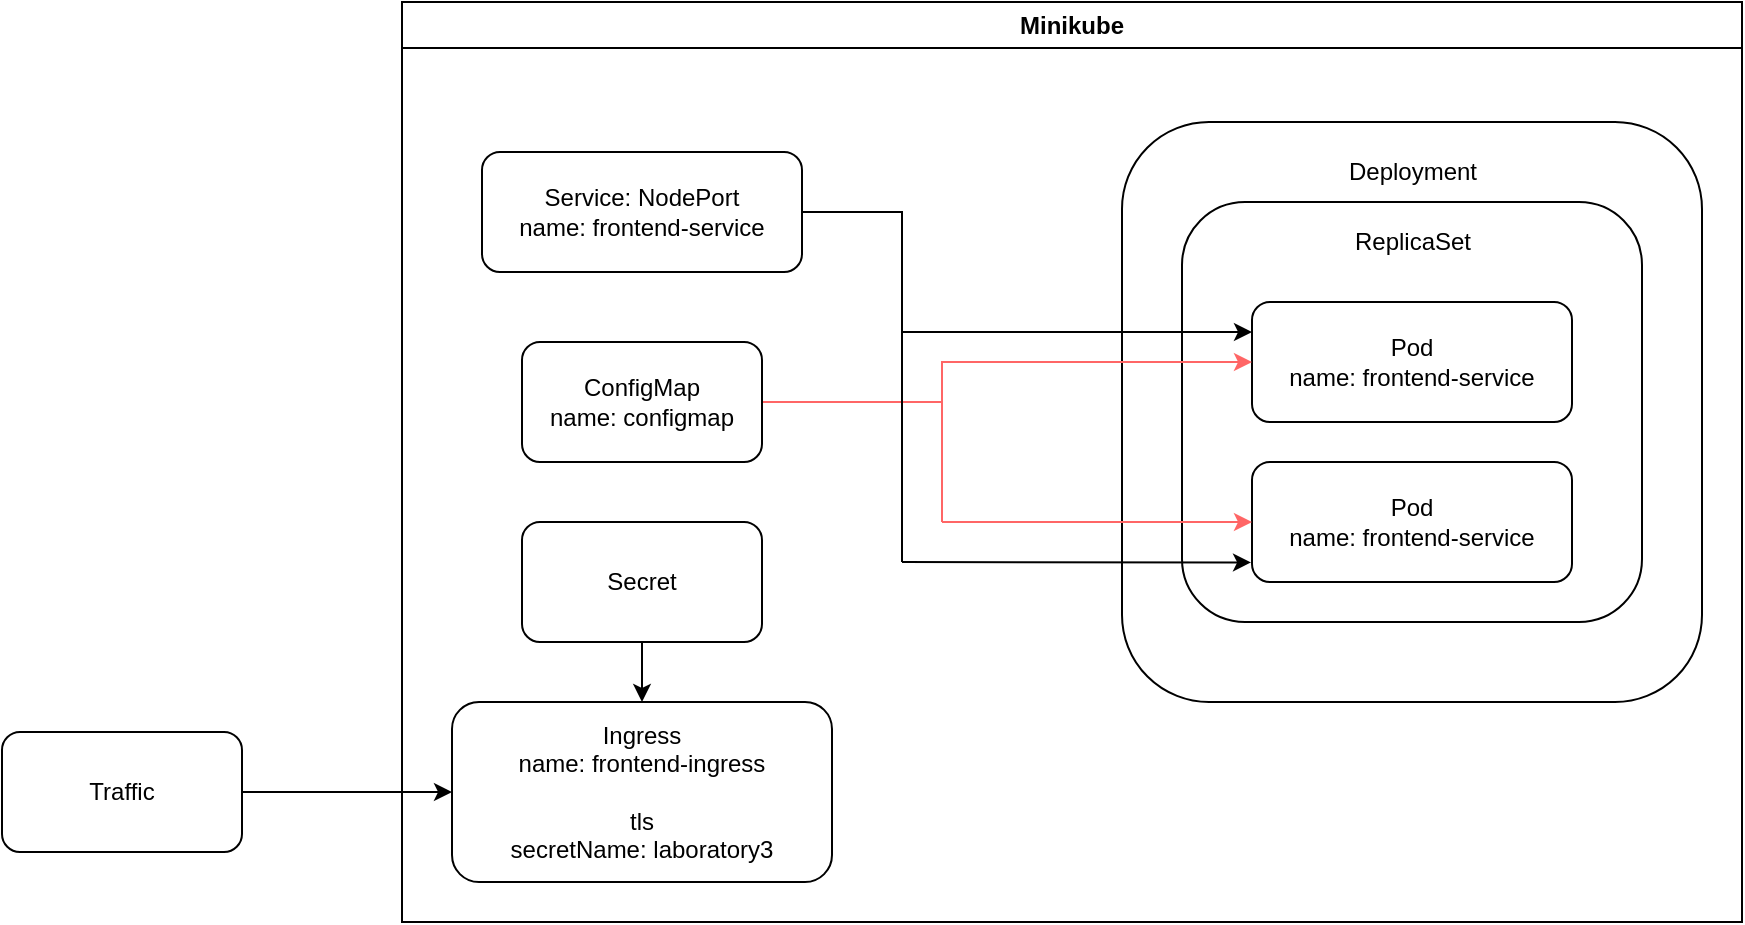 <mxfile version="25.0.3">
  <diagram name="Страница — 1" id="AWrA1Z82i6VDjlp9ZGgr">
    <mxGraphModel dx="1823" dy="566" grid="1" gridSize="10" guides="1" tooltips="1" connect="1" arrows="1" fold="1" page="1" pageScale="1" pageWidth="827" pageHeight="1169" math="0" shadow="0">
      <root>
        <mxCell id="0" />
        <mxCell id="1" parent="0" />
        <mxCell id="hRi27CzhqwKB6DXlK_sg-5" value="" style="rounded=1;whiteSpace=wrap;html=1;" vertex="1" parent="1">
          <mxGeometry x="450" y="60" width="290" height="290" as="geometry" />
        </mxCell>
        <mxCell id="hRi27CzhqwKB6DXlK_sg-7" value="" style="rounded=1;whiteSpace=wrap;html=1;" vertex="1" parent="1">
          <mxGeometry x="480" y="100" width="230" height="210" as="geometry" />
        </mxCell>
        <mxCell id="hRi27CzhqwKB6DXlK_sg-8" value="Pod&lt;div&gt;name: frontend-service&lt;/div&gt;" style="rounded=1;whiteSpace=wrap;html=1;" vertex="1" parent="1">
          <mxGeometry x="515" y="150" width="160" height="60" as="geometry" />
        </mxCell>
        <mxCell id="hRi27CzhqwKB6DXlK_sg-9" value="Pod&lt;div&gt;name: frontend-service&lt;/div&gt;" style="rounded=1;whiteSpace=wrap;html=1;" vertex="1" parent="1">
          <mxGeometry x="515" y="230" width="160" height="60" as="geometry" />
        </mxCell>
        <mxCell id="hRi27CzhqwKB6DXlK_sg-10" value="ReplicaSet" style="text;html=1;align=center;verticalAlign=middle;whiteSpace=wrap;rounded=0;" vertex="1" parent="1">
          <mxGeometry x="547.5" y="105" width="95" height="30" as="geometry" />
        </mxCell>
        <mxCell id="hRi27CzhqwKB6DXlK_sg-11" value="Deployment" style="text;html=1;align=center;verticalAlign=middle;whiteSpace=wrap;rounded=0;" vertex="1" parent="1">
          <mxGeometry x="547.5" y="70" width="95" height="30" as="geometry" />
        </mxCell>
        <mxCell id="hRi27CzhqwKB6DXlK_sg-34" style="edgeStyle=orthogonalEdgeStyle;rounded=0;orthogonalLoop=1;jettySize=auto;html=1;exitX=1;exitY=0.5;exitDx=0;exitDy=0;entryX=0;entryY=0.25;entryDx=0;entryDy=0;" edge="1" parent="1" source="hRi27CzhqwKB6DXlK_sg-12" target="hRi27CzhqwKB6DXlK_sg-8">
          <mxGeometry relative="1" as="geometry">
            <Array as="points">
              <mxPoint x="340" y="105" />
              <mxPoint x="340" y="165" />
            </Array>
          </mxGeometry>
        </mxCell>
        <mxCell id="hRi27CzhqwKB6DXlK_sg-12" value="Service: NodePort&lt;div&gt;name: frontend-service&lt;/div&gt;" style="rounded=1;whiteSpace=wrap;html=1;" vertex="1" parent="1">
          <mxGeometry x="130" y="75" width="160" height="60" as="geometry" />
        </mxCell>
        <mxCell id="hRi27CzhqwKB6DXlK_sg-31" style="edgeStyle=orthogonalEdgeStyle;rounded=0;orthogonalLoop=1;jettySize=auto;html=1;exitX=1;exitY=0.5;exitDx=0;exitDy=0;entryX=0;entryY=0.5;entryDx=0;entryDy=0;strokeColor=#FF6666;" edge="1" parent="1" source="hRi27CzhqwKB6DXlK_sg-13" target="hRi27CzhqwKB6DXlK_sg-8">
          <mxGeometry relative="1" as="geometry">
            <Array as="points">
              <mxPoint x="360" y="200" />
              <mxPoint x="360" y="180" />
            </Array>
          </mxGeometry>
        </mxCell>
        <mxCell id="hRi27CzhqwKB6DXlK_sg-13" value="ConfigMap&lt;div&gt;name: configmap&lt;/div&gt;" style="rounded=1;whiteSpace=wrap;html=1;" vertex="1" parent="1">
          <mxGeometry x="150" y="170" width="120" height="60" as="geometry" />
        </mxCell>
        <mxCell id="hRi27CzhqwKB6DXlK_sg-30" style="edgeStyle=orthogonalEdgeStyle;rounded=0;orthogonalLoop=1;jettySize=auto;html=1;exitX=0.5;exitY=1;exitDx=0;exitDy=0;entryX=0.5;entryY=0;entryDx=0;entryDy=0;" edge="1" parent="1" source="hRi27CzhqwKB6DXlK_sg-14" target="hRi27CzhqwKB6DXlK_sg-15">
          <mxGeometry relative="1" as="geometry" />
        </mxCell>
        <mxCell id="hRi27CzhqwKB6DXlK_sg-14" value="Secret" style="rounded=1;whiteSpace=wrap;html=1;" vertex="1" parent="1">
          <mxGeometry x="150" y="260" width="120" height="60" as="geometry" />
        </mxCell>
        <mxCell id="hRi27CzhqwKB6DXlK_sg-15" value="Ingress&lt;div&gt;name: frontend-ingress&lt;/div&gt;&lt;div&gt;&lt;br&gt;&lt;/div&gt;&lt;div&gt;tls&lt;/div&gt;&lt;div&gt;secretName: laboratory3&lt;/div&gt;" style="rounded=1;whiteSpace=wrap;html=1;" vertex="1" parent="1">
          <mxGeometry x="115" y="350" width="190" height="90" as="geometry" />
        </mxCell>
        <mxCell id="hRi27CzhqwKB6DXlK_sg-29" style="edgeStyle=orthogonalEdgeStyle;rounded=0;orthogonalLoop=1;jettySize=auto;html=1;exitX=1;exitY=0.5;exitDx=0;exitDy=0;entryX=0;entryY=0.5;entryDx=0;entryDy=0;" edge="1" parent="1" source="hRi27CzhqwKB6DXlK_sg-16" target="hRi27CzhqwKB6DXlK_sg-15">
          <mxGeometry relative="1" as="geometry" />
        </mxCell>
        <mxCell id="hRi27CzhqwKB6DXlK_sg-16" value="Traffic" style="rounded=1;whiteSpace=wrap;html=1;" vertex="1" parent="1">
          <mxGeometry x="-110" y="365" width="120" height="60" as="geometry" />
        </mxCell>
        <mxCell id="hRi27CzhqwKB6DXlK_sg-28" value="Minikube" style="swimlane;whiteSpace=wrap;html=1;" vertex="1" parent="1">
          <mxGeometry x="90" width="670" height="460" as="geometry" />
        </mxCell>
        <mxCell id="hRi27CzhqwKB6DXlK_sg-32" value="" style="endArrow=none;html=1;rounded=0;strokeColor=#FF6666;" edge="1" parent="hRi27CzhqwKB6DXlK_sg-28">
          <mxGeometry width="50" height="50" relative="1" as="geometry">
            <mxPoint x="270" y="260" as="sourcePoint" />
            <mxPoint x="270" y="200" as="targetPoint" />
          </mxGeometry>
        </mxCell>
        <mxCell id="hRi27CzhqwKB6DXlK_sg-33" value="" style="endArrow=classic;html=1;rounded=0;entryX=0;entryY=0.5;entryDx=0;entryDy=0;strokeColor=#FF6666;" edge="1" parent="1" target="hRi27CzhqwKB6DXlK_sg-9">
          <mxGeometry width="50" height="50" relative="1" as="geometry">
            <mxPoint x="360" y="260" as="sourcePoint" />
            <mxPoint x="330" y="240" as="targetPoint" />
          </mxGeometry>
        </mxCell>
        <mxCell id="hRi27CzhqwKB6DXlK_sg-35" value="" style="endArrow=none;html=1;rounded=0;" edge="1" parent="1">
          <mxGeometry width="50" height="50" relative="1" as="geometry">
            <mxPoint x="340" y="280" as="sourcePoint" />
            <mxPoint x="340" y="160" as="targetPoint" />
          </mxGeometry>
        </mxCell>
        <mxCell id="hRi27CzhqwKB6DXlK_sg-37" value="" style="endArrow=classic;html=1;rounded=0;entryX=-0.003;entryY=0.837;entryDx=0;entryDy=0;entryPerimeter=0;" edge="1" parent="1" target="hRi27CzhqwKB6DXlK_sg-9">
          <mxGeometry width="50" height="50" relative="1" as="geometry">
            <mxPoint x="340" y="280" as="sourcePoint" />
            <mxPoint x="330" y="240" as="targetPoint" />
          </mxGeometry>
        </mxCell>
      </root>
    </mxGraphModel>
  </diagram>
</mxfile>

